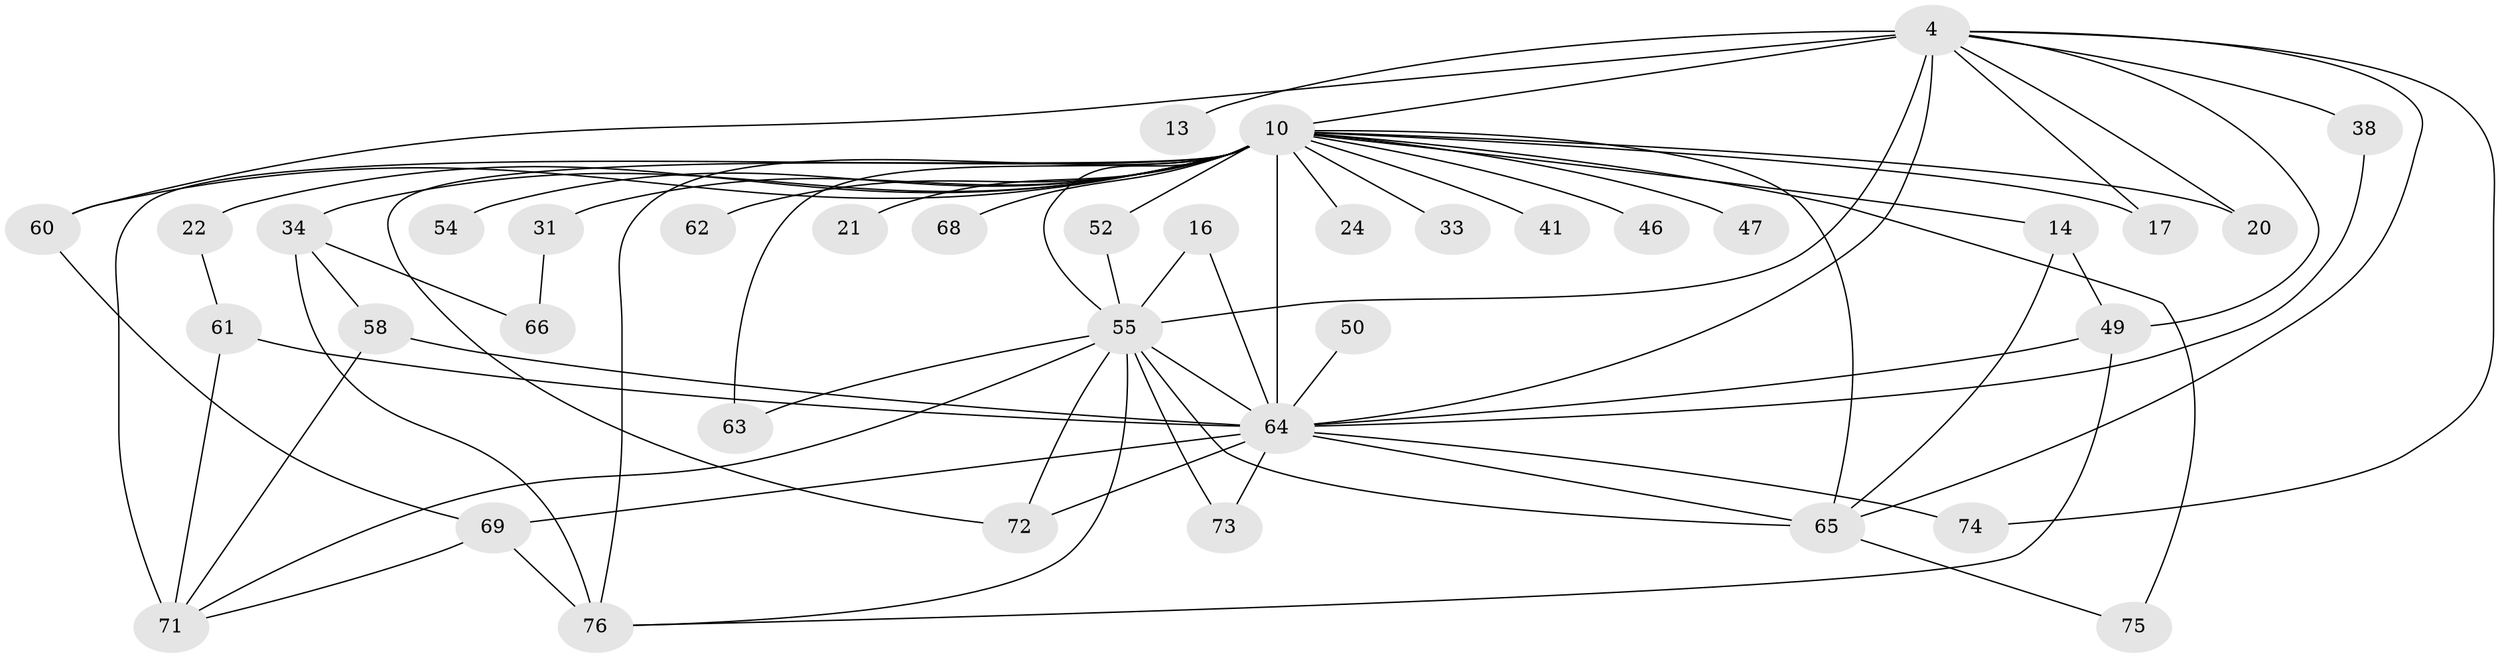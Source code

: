 // original degree distribution, {29: 0.013157894736842105, 21: 0.013157894736842105, 14: 0.05263157894736842, 17: 0.013157894736842105, 20: 0.013157894736842105, 19: 0.02631578947368421, 5: 0.05263157894736842, 4: 0.039473684210526314, 2: 0.5131578947368421, 3: 0.25, 6: 0.013157894736842105}
// Generated by graph-tools (version 1.1) at 2025/43/03/09/25 04:43:59]
// undirected, 38 vertices, 70 edges
graph export_dot {
graph [start="1"]
  node [color=gray90,style=filled];
  4 [super="+3"];
  10 [super="+8+7"];
  13;
  14;
  16;
  17;
  20;
  21;
  22;
  24;
  31;
  33;
  34 [super="+29"];
  38;
  41;
  46;
  47;
  49 [super="+39+44"];
  50;
  52 [super="+48+45"];
  54;
  55 [super="+25+6+53"];
  58 [super="+30"];
  60 [super="+12"];
  61 [super="+11"];
  62;
  63 [super="+18"];
  64 [super="+9+19+37+59"];
  65 [super="+51+56"];
  66;
  68;
  69 [super="+43+67"];
  71 [super="+57+27"];
  72 [super="+40"];
  73;
  74;
  75;
  76 [super="+35+70"];
  4 -- 10 [weight=8];
  4 -- 13 [weight=2];
  4 -- 17;
  4 -- 55 [weight=5];
  4 -- 38;
  4 -- 74;
  4 -- 20;
  4 -- 60;
  4 -- 64 [weight=4];
  4 -- 49;
  4 -- 65;
  10 -- 14 [weight=2];
  10 -- 21 [weight=2];
  10 -- 24 [weight=2];
  10 -- 31 [weight=2];
  10 -- 46 [weight=2];
  10 -- 47 [weight=2];
  10 -- 62 [weight=2];
  10 -- 63 [weight=2];
  10 -- 64 [weight=12];
  10 -- 68;
  10 -- 22;
  10 -- 33 [weight=2];
  10 -- 34 [weight=3];
  10 -- 71 [weight=4];
  10 -- 75;
  10 -- 17;
  10 -- 20;
  10 -- 41 [weight=2];
  10 -- 52 [weight=3];
  10 -- 54 [weight=2];
  10 -- 60 [weight=2];
  10 -- 55 [weight=9];
  10 -- 76;
  10 -- 72;
  10 -- 65 [weight=2];
  14 -- 49;
  14 -- 65;
  16 -- 64;
  16 -- 55;
  22 -- 61;
  31 -- 66;
  34 -- 66;
  34 -- 58;
  34 -- 76;
  38 -- 64;
  49 -- 64;
  49 -- 76;
  50 -- 64 [weight=2];
  52 -- 55;
  55 -- 64 [weight=6];
  55 -- 72;
  55 -- 73;
  55 -- 63;
  55 -- 71;
  55 -- 76;
  55 -- 65;
  58 -- 64;
  58 -- 71;
  60 -- 69;
  61 -- 64 [weight=2];
  61 -- 71;
  64 -- 73;
  64 -- 74;
  64 -- 72;
  64 -- 69 [weight=2];
  64 -- 65 [weight=2];
  65 -- 75;
  69 -- 76 [weight=2];
  69 -- 71;
}
